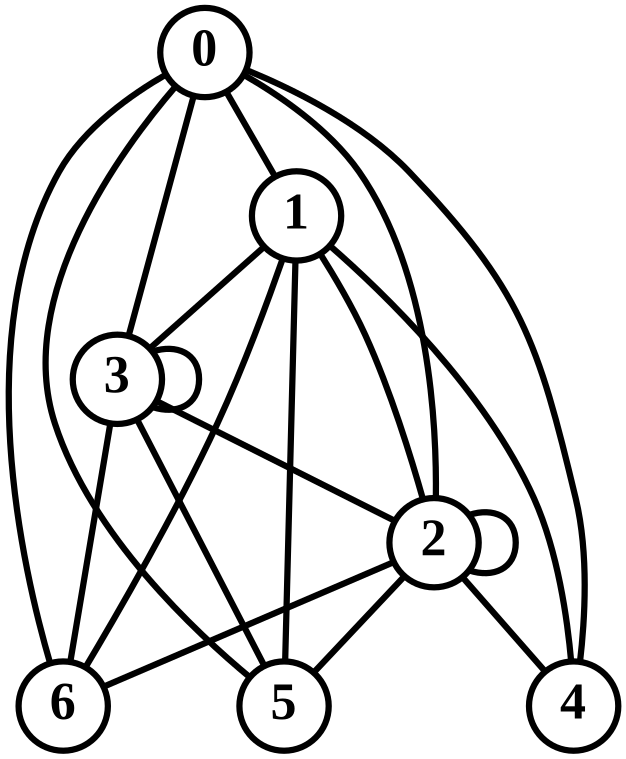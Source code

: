 graph g {
	node [shape=circle,fontsize=25,penwidth=3,fontname="Times New Roman, Bold",margin="0.04,0.02"]
	edge[fontsize=25,penwidth=3,fontname="Times New Roman, Bold"]
	0--1
	0--2
	0--3
	0--4
	0--5
	0--6
	1--2
	1--3
	1--4
	1--5
	1--6
	2--2
	2--4
	2--5
	2--6
	3--2
	3--3
	3--5
	3--6
}

